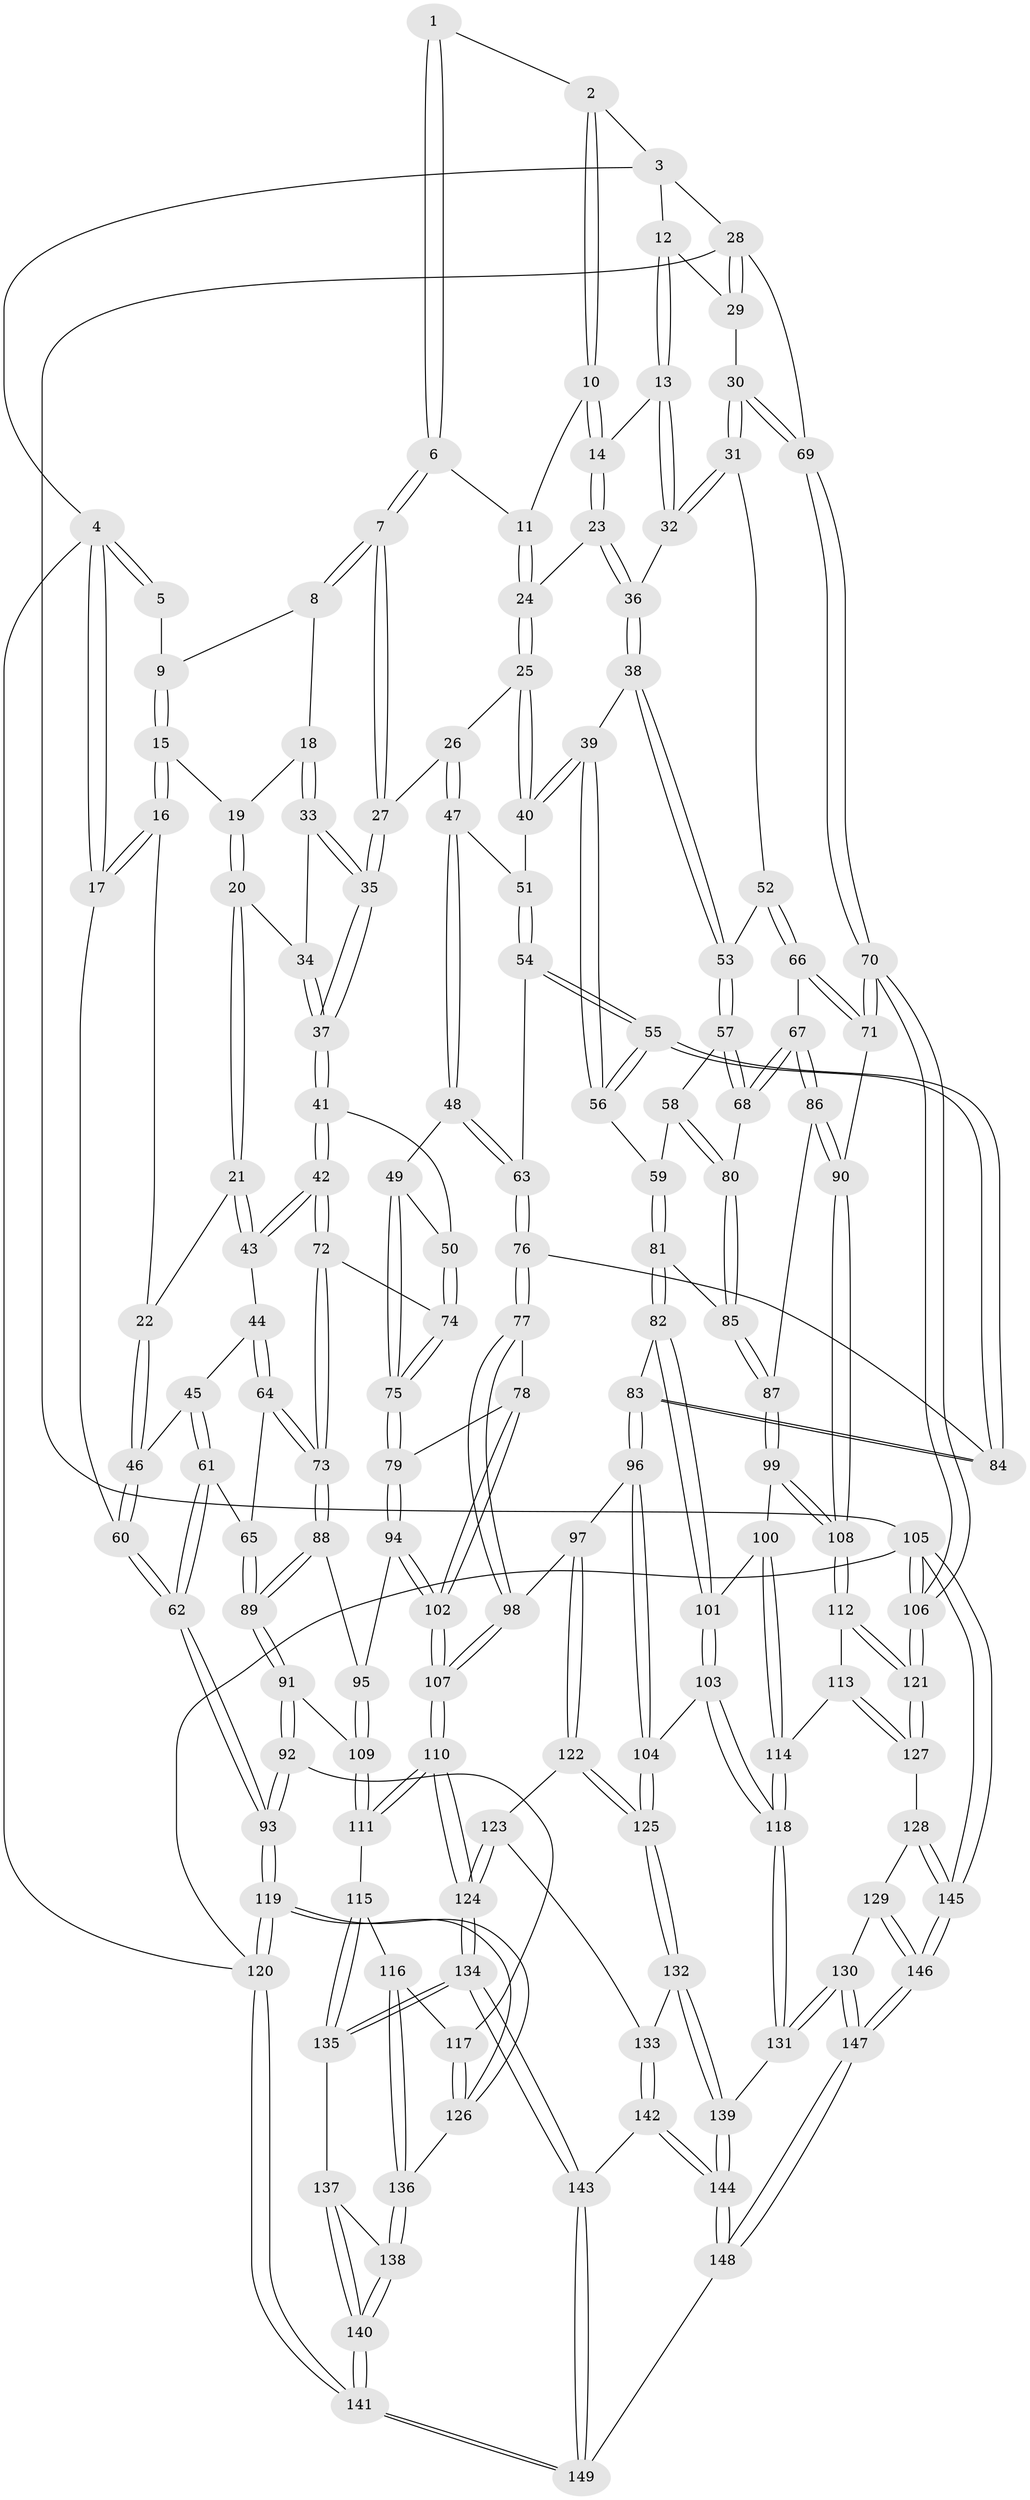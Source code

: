 // coarse degree distribution, {4: 0.22727272727272727, 2: 0.09090909090909091, 3: 0.25, 5: 0.25, 1: 0.022727272727272728, 7: 0.06818181818181818, 8: 0.045454545454545456, 6: 0.045454545454545456}
// Generated by graph-tools (version 1.1) at 2025/05/03/04/25 22:05:21]
// undirected, 149 vertices, 369 edges
graph export_dot {
graph [start="1"]
  node [color=gray90,style=filled];
  1 [pos="+0.4562616258102468+0"];
  2 [pos="+0.5151716442828049+0"];
  3 [pos="+0.8412425721018963+0"];
  4 [pos="+0+0"];
  5 [pos="+0.13830718039534404+0"];
  6 [pos="+0.4173972071652509+0.0710644596497116"];
  7 [pos="+0.38442738338232646+0.11293049496681636"];
  8 [pos="+0.2784419704566406+0.06292536219515814"];
  9 [pos="+0.14175960970207568+0"];
  10 [pos="+0.5929146778357995+0.05422930787729352"];
  11 [pos="+0.4882947408443654+0.10381074025536281"];
  12 [pos="+0.8224642667806547+0.01376171192523128"];
  13 [pos="+0.8061968158524577+0.04555807273294732"];
  14 [pos="+0.6593259687334296+0.14513957070685296"];
  15 [pos="+0.12023010243867314+0.036833314482273505"];
  16 [pos="+0+0.21267308446037878"];
  17 [pos="+0+0.21061928354507134"];
  18 [pos="+0.19926620748639853+0.13719461724506743"];
  19 [pos="+0.12643599484723367+0.05375738279544966"];
  20 [pos="+0.04869706564927376+0.24395179420798713"];
  21 [pos="+0.028286199703725985+0.25127060572731885"];
  22 [pos="+0.017503593801932248+0.25384782536689776"];
  23 [pos="+0.6296944120194881+0.2080257346956475"];
  24 [pos="+0.596247582175707+0.2076434845142694"];
  25 [pos="+0.44143311348532427+0.26939490970182517"];
  26 [pos="+0.4243454610865243+0.26815839618267284"];
  27 [pos="+0.35368174439027117+0.2367933789338376"];
  28 [pos="+1+0.21326857397172638"];
  29 [pos="+0.8708596256759609+0.04616720113988047"];
  30 [pos="+1+0.33522805349609336"];
  31 [pos="+0.9324968857674861+0.316042949684923"];
  32 [pos="+0.8474293561565268+0.20300735764030117"];
  33 [pos="+0.20438280453081656+0.15335688530511088"];
  34 [pos="+0.08482659391321838+0.24353418744251715"];
  35 [pos="+0.3239139541964344+0.24929765447931893"];
  36 [pos="+0.6633541684072544+0.2723483472619255"];
  37 [pos="+0.2606311172121067+0.335467876129129"];
  38 [pos="+0.6728977045023957+0.31157524200085546"];
  39 [pos="+0.6526942979548742+0.34002120296412186"];
  40 [pos="+0.5021804934949095+0.34297038859342577"];
  41 [pos="+0.25920912347440034+0.3422592182920148"];
  42 [pos="+0.21320402556985774+0.3939856761533817"];
  43 [pos="+0.17410756852160278+0.3941842184107997"];
  44 [pos="+0.09584690421988394+0.4078248931231585"];
  45 [pos="+0.06786467023449497+0.4010635521084557"];
  46 [pos="+0.0664909415683733+0.39978492180835545"];
  47 [pos="+0.428577143661023+0.41563500000129244"];
  48 [pos="+0.42425367689314697+0.4471470465999526"];
  49 [pos="+0.3955463734231613+0.45102955596177025"];
  50 [pos="+0.3040517747825922+0.3910233205307301"];
  51 [pos="+0.5061736079483217+0.3669487418143106"];
  52 [pos="+0.8949217082090458+0.33185127950349497"];
  53 [pos="+0.7903296339677739+0.3640657460679766"];
  54 [pos="+0.545631266132565+0.46434646252592265"];
  55 [pos="+0.5507596853378995+0.4672008090991436"];
  56 [pos="+0.6185235730329547+0.42417870963192583"];
  57 [pos="+0.7816085278166766+0.42738182867803465"];
  58 [pos="+0.6827214904380902+0.4808809523166623"];
  59 [pos="+0.6826080711691165+0.4809112293776815"];
  60 [pos="+0+0.4767941801748489"];
  61 [pos="+0.02375767209065429+0.5202075212719329"];
  62 [pos="+0+0.6443033827357425"];
  63 [pos="+0.4306544836557197+0.4508817085062503"];
  64 [pos="+0.1080616156903233+0.5096386691232039"];
  65 [pos="+0.06360756695229948+0.5195258339404555"];
  66 [pos="+0.8452349297190881+0.515687006452356"];
  67 [pos="+0.8367549964843956+0.516648286963265"];
  68 [pos="+0.7964322411067527+0.48109363302841995"];
  69 [pos="+1+0.3659603731610646"];
  70 [pos="+1+0.5126599109594235"];
  71 [pos="+1+0.5381073681741483"];
  72 [pos="+0.20440699669036594+0.5125312453277593"];
  73 [pos="+0.18880479762510988+0.5316868877771612"];
  74 [pos="+0.31281359514058377+0.5310649788473817"];
  75 [pos="+0.33581006326706037+0.543554618528423"];
  76 [pos="+0.4367400401886538+0.5591787833448683"];
  77 [pos="+0.40737340465786875+0.6041940595619685"];
  78 [pos="+0.39139063064943097+0.5953487030004434"];
  79 [pos="+0.3430226615765285+0.5600460473693905"];
  80 [pos="+0.7634159931631714+0.5049147921677262"];
  81 [pos="+0.6863881728890766+0.5414970883496114"];
  82 [pos="+0.5993552644853076+0.5905453751857048"];
  83 [pos="+0.5783241063024677+0.5843326570735111"];
  84 [pos="+0.5513424831568192+0.5132173778621426"];
  85 [pos="+0.7274540124300324+0.56204300284829"];
  86 [pos="+0.8022109054834834+0.593604614008076"];
  87 [pos="+0.761858575246937+0.6136491539368237"];
  88 [pos="+0.18801018310984405+0.5397931398088324"];
  89 [pos="+0.12804558048647635+0.6356497148389095"];
  90 [pos="+0.919952985654867+0.6441066954889593"];
  91 [pos="+0.11901009845088827+0.6558565384078741"];
  92 [pos="+0.09886534574254399+0.6666461022293628"];
  93 [pos="+0+0.6588539832871881"];
  94 [pos="+0.26610236027781276+0.6350064994817712"];
  95 [pos="+0.26440087476850915+0.6349232726610486"];
  96 [pos="+0.5455494027005132+0.6172152639375589"];
  97 [pos="+0.45866438730129333+0.6682649835890301"];
  98 [pos="+0.43314765642805225+0.6558834908253349"];
  99 [pos="+0.7505555596197377+0.6444571616611349"];
  100 [pos="+0.7283968074467824+0.6641087800814782"];
  101 [pos="+0.6695327523557095+0.6731071821947523"];
  102 [pos="+0.2954478520056516+0.6631605364288322"];
  103 [pos="+0.6139614126247085+0.7730151578894348"];
  104 [pos="+0.6110217665599509+0.7730644792775347"];
  105 [pos="+1+1"];
  106 [pos="+1+1"];
  107 [pos="+0.33258614881062065+0.7206394522981437"];
  108 [pos="+0.8743363866164089+0.7216839524046604"];
  109 [pos="+0.20549981552362612+0.6887002698361988"];
  110 [pos="+0.31149722351504144+0.7702674655118811"];
  111 [pos="+0.22553872945060643+0.7347549191591886"];
  112 [pos="+0.8739288888555083+0.7287239916305595"];
  113 [pos="+0.7792045596372934+0.7750574790255256"];
  114 [pos="+0.7633680468267398+0.7712886921549705"];
  115 [pos="+0.16567783829803423+0.7926286974637302"];
  116 [pos="+0.1614198907215089+0.792762310829099"];
  117 [pos="+0.11920432568376181+0.7394485245382544"];
  118 [pos="+0.6724022607434618+0.8246956588734496"];
  119 [pos="+0+0.7923593431133864"];
  120 [pos="+0+1"];
  121 [pos="+0.956333045918577+0.8587832012254438"];
  122 [pos="+0.4890230214976433+0.7500450923896977"];
  123 [pos="+0.48390454987541726+0.7560073214593652"];
  124 [pos="+0.34124794135521597+0.8905151164508617"];
  125 [pos="+0.5744903836508022+0.7808664716122214"];
  126 [pos="+0.0387650406837037+0.8300569695652883"];
  127 [pos="+0.8279253692251064+0.8874985225937947"];
  128 [pos="+0.8178036430649794+0.8960252475437275"];
  129 [pos="+0.8083796287430446+0.901548495127276"];
  130 [pos="+0.7674777525618472+0.92482797223812"];
  131 [pos="+0.6803113500635372+0.8616692361771291"];
  132 [pos="+0.5374332340328112+0.8863355493548134"];
  133 [pos="+0.5016791084682007+0.8966740050298004"];
  134 [pos="+0.33854613369790115+0.9054684076143585"];
  135 [pos="+0.280804575211326+0.8983534148783001"];
  136 [pos="+0.10241307524247935+0.8537808110902481"];
  137 [pos="+0.25707108494322034+0.9033602857230101"];
  138 [pos="+0.11886927575692209+0.8867687525568299"];
  139 [pos="+0.6070609628394121+0.9418636959194887"];
  140 [pos="+0.0775823023881058+1"];
  141 [pos="+0+1"];
  142 [pos="+0.4764070668890813+0.9083679869342034"];
  143 [pos="+0.3411768056056785+0.9106059925136717"];
  144 [pos="+0.6041313899166527+1"];
  145 [pos="+1+1"];
  146 [pos="+1+1"];
  147 [pos="+0.7085562102695853+1"];
  148 [pos="+0.6244463387898044+1"];
  149 [pos="+0.3529243435930855+1"];
  1 -- 2;
  1 -- 6;
  1 -- 6;
  2 -- 3;
  2 -- 10;
  2 -- 10;
  3 -- 4;
  3 -- 12;
  3 -- 28;
  4 -- 5;
  4 -- 5;
  4 -- 17;
  4 -- 17;
  4 -- 120;
  5 -- 9;
  6 -- 7;
  6 -- 7;
  6 -- 11;
  7 -- 8;
  7 -- 8;
  7 -- 27;
  7 -- 27;
  8 -- 9;
  8 -- 18;
  9 -- 15;
  9 -- 15;
  10 -- 11;
  10 -- 14;
  10 -- 14;
  11 -- 24;
  11 -- 24;
  12 -- 13;
  12 -- 13;
  12 -- 29;
  13 -- 14;
  13 -- 32;
  13 -- 32;
  14 -- 23;
  14 -- 23;
  15 -- 16;
  15 -- 16;
  15 -- 19;
  16 -- 17;
  16 -- 17;
  16 -- 22;
  17 -- 60;
  18 -- 19;
  18 -- 33;
  18 -- 33;
  19 -- 20;
  19 -- 20;
  20 -- 21;
  20 -- 21;
  20 -- 34;
  21 -- 22;
  21 -- 43;
  21 -- 43;
  22 -- 46;
  22 -- 46;
  23 -- 24;
  23 -- 36;
  23 -- 36;
  24 -- 25;
  24 -- 25;
  25 -- 26;
  25 -- 40;
  25 -- 40;
  26 -- 27;
  26 -- 47;
  26 -- 47;
  27 -- 35;
  27 -- 35;
  28 -- 29;
  28 -- 29;
  28 -- 69;
  28 -- 105;
  29 -- 30;
  30 -- 31;
  30 -- 31;
  30 -- 69;
  30 -- 69;
  31 -- 32;
  31 -- 32;
  31 -- 52;
  32 -- 36;
  33 -- 34;
  33 -- 35;
  33 -- 35;
  34 -- 37;
  34 -- 37;
  35 -- 37;
  35 -- 37;
  36 -- 38;
  36 -- 38;
  37 -- 41;
  37 -- 41;
  38 -- 39;
  38 -- 53;
  38 -- 53;
  39 -- 40;
  39 -- 40;
  39 -- 56;
  39 -- 56;
  40 -- 51;
  41 -- 42;
  41 -- 42;
  41 -- 50;
  42 -- 43;
  42 -- 43;
  42 -- 72;
  42 -- 72;
  43 -- 44;
  44 -- 45;
  44 -- 64;
  44 -- 64;
  45 -- 46;
  45 -- 61;
  45 -- 61;
  46 -- 60;
  46 -- 60;
  47 -- 48;
  47 -- 48;
  47 -- 51;
  48 -- 49;
  48 -- 63;
  48 -- 63;
  49 -- 50;
  49 -- 75;
  49 -- 75;
  50 -- 74;
  50 -- 74;
  51 -- 54;
  51 -- 54;
  52 -- 53;
  52 -- 66;
  52 -- 66;
  53 -- 57;
  53 -- 57;
  54 -- 55;
  54 -- 55;
  54 -- 63;
  55 -- 56;
  55 -- 56;
  55 -- 84;
  55 -- 84;
  56 -- 59;
  57 -- 58;
  57 -- 68;
  57 -- 68;
  58 -- 59;
  58 -- 80;
  58 -- 80;
  59 -- 81;
  59 -- 81;
  60 -- 62;
  60 -- 62;
  61 -- 62;
  61 -- 62;
  61 -- 65;
  62 -- 93;
  62 -- 93;
  63 -- 76;
  63 -- 76;
  64 -- 65;
  64 -- 73;
  64 -- 73;
  65 -- 89;
  65 -- 89;
  66 -- 67;
  66 -- 71;
  66 -- 71;
  67 -- 68;
  67 -- 68;
  67 -- 86;
  67 -- 86;
  68 -- 80;
  69 -- 70;
  69 -- 70;
  70 -- 71;
  70 -- 71;
  70 -- 106;
  70 -- 106;
  71 -- 90;
  72 -- 73;
  72 -- 73;
  72 -- 74;
  73 -- 88;
  73 -- 88;
  74 -- 75;
  74 -- 75;
  75 -- 79;
  75 -- 79;
  76 -- 77;
  76 -- 77;
  76 -- 84;
  77 -- 78;
  77 -- 98;
  77 -- 98;
  78 -- 79;
  78 -- 102;
  78 -- 102;
  79 -- 94;
  79 -- 94;
  80 -- 85;
  80 -- 85;
  81 -- 82;
  81 -- 82;
  81 -- 85;
  82 -- 83;
  82 -- 101;
  82 -- 101;
  83 -- 84;
  83 -- 84;
  83 -- 96;
  83 -- 96;
  85 -- 87;
  85 -- 87;
  86 -- 87;
  86 -- 90;
  86 -- 90;
  87 -- 99;
  87 -- 99;
  88 -- 89;
  88 -- 89;
  88 -- 95;
  89 -- 91;
  89 -- 91;
  90 -- 108;
  90 -- 108;
  91 -- 92;
  91 -- 92;
  91 -- 109;
  92 -- 93;
  92 -- 93;
  92 -- 117;
  93 -- 119;
  93 -- 119;
  94 -- 95;
  94 -- 102;
  94 -- 102;
  95 -- 109;
  95 -- 109;
  96 -- 97;
  96 -- 104;
  96 -- 104;
  97 -- 98;
  97 -- 122;
  97 -- 122;
  98 -- 107;
  98 -- 107;
  99 -- 100;
  99 -- 108;
  99 -- 108;
  100 -- 101;
  100 -- 114;
  100 -- 114;
  101 -- 103;
  101 -- 103;
  102 -- 107;
  102 -- 107;
  103 -- 104;
  103 -- 118;
  103 -- 118;
  104 -- 125;
  104 -- 125;
  105 -- 106;
  105 -- 106;
  105 -- 145;
  105 -- 145;
  105 -- 120;
  106 -- 121;
  106 -- 121;
  107 -- 110;
  107 -- 110;
  108 -- 112;
  108 -- 112;
  109 -- 111;
  109 -- 111;
  110 -- 111;
  110 -- 111;
  110 -- 124;
  110 -- 124;
  111 -- 115;
  112 -- 113;
  112 -- 121;
  112 -- 121;
  113 -- 114;
  113 -- 127;
  113 -- 127;
  114 -- 118;
  114 -- 118;
  115 -- 116;
  115 -- 135;
  115 -- 135;
  116 -- 117;
  116 -- 136;
  116 -- 136;
  117 -- 126;
  117 -- 126;
  118 -- 131;
  118 -- 131;
  119 -- 120;
  119 -- 120;
  119 -- 126;
  119 -- 126;
  120 -- 141;
  120 -- 141;
  121 -- 127;
  121 -- 127;
  122 -- 123;
  122 -- 125;
  122 -- 125;
  123 -- 124;
  123 -- 124;
  123 -- 133;
  124 -- 134;
  124 -- 134;
  125 -- 132;
  125 -- 132;
  126 -- 136;
  127 -- 128;
  128 -- 129;
  128 -- 145;
  128 -- 145;
  129 -- 130;
  129 -- 146;
  129 -- 146;
  130 -- 131;
  130 -- 131;
  130 -- 147;
  130 -- 147;
  131 -- 139;
  132 -- 133;
  132 -- 139;
  132 -- 139;
  133 -- 142;
  133 -- 142;
  134 -- 135;
  134 -- 135;
  134 -- 143;
  134 -- 143;
  135 -- 137;
  136 -- 138;
  136 -- 138;
  137 -- 138;
  137 -- 140;
  137 -- 140;
  138 -- 140;
  138 -- 140;
  139 -- 144;
  139 -- 144;
  140 -- 141;
  140 -- 141;
  141 -- 149;
  141 -- 149;
  142 -- 143;
  142 -- 144;
  142 -- 144;
  143 -- 149;
  143 -- 149;
  144 -- 148;
  144 -- 148;
  145 -- 146;
  145 -- 146;
  146 -- 147;
  146 -- 147;
  147 -- 148;
  147 -- 148;
  148 -- 149;
}
